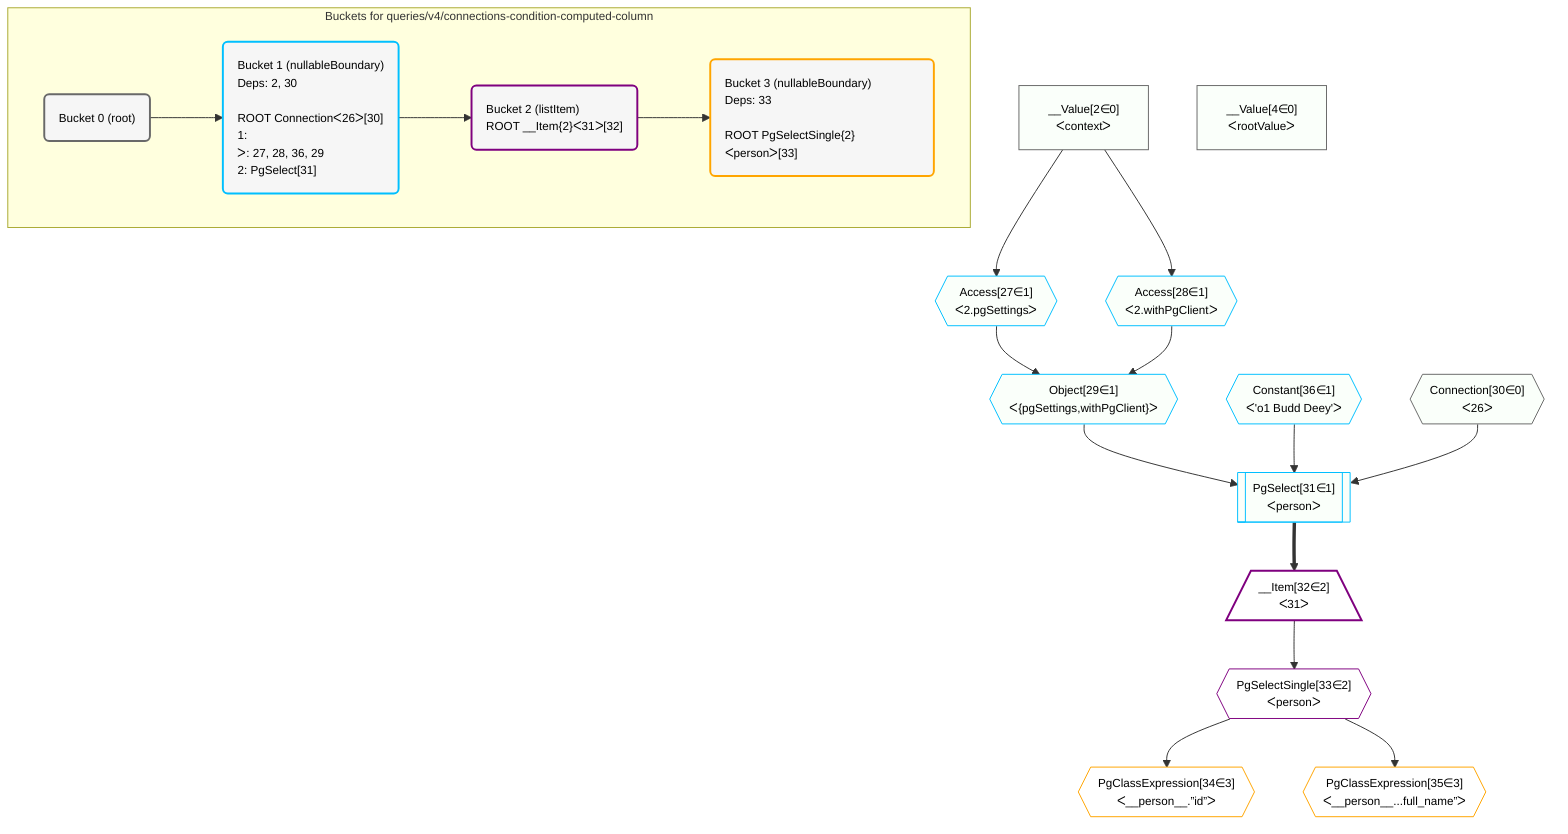 %%{init: {'themeVariables': { 'fontSize': '12px'}}}%%
graph TD
    classDef path fill:#eee,stroke:#000,color:#000
    classDef plan fill:#fff,stroke-width:1px,color:#000
    classDef itemplan fill:#fff,stroke-width:2px,color:#000
    classDef unbatchedplan fill:#dff,stroke-width:1px,color:#000
    classDef sideeffectplan fill:#fcc,stroke-width:2px,color:#000
    classDef bucket fill:#f6f6f6,color:#000,stroke-width:2px,text-align:left


    %% plan dependencies
    __Value2["__Value[2∈0]<br />ᐸcontextᐳ"]:::plan
    __Value4["__Value[4∈0]<br />ᐸrootValueᐳ"]:::plan
    Connection30{{"Connection[30∈0]<br />ᐸ26ᐳ"}}:::plan
    PgSelect31[["PgSelect[31∈1]<br />ᐸpersonᐳ"]]:::plan
    Object29{{"Object[29∈1]<br />ᐸ{pgSettings,withPgClient}ᐳ"}}:::plan
    Constant36{{"Constant[36∈1]<br />ᐸ'o1 Budd Deey'ᐳ"}}:::plan
    Object29 & Constant36 & Connection30 --> PgSelect31
    Access27{{"Access[27∈1]<br />ᐸ2.pgSettingsᐳ"}}:::plan
    Access28{{"Access[28∈1]<br />ᐸ2.withPgClientᐳ"}}:::plan
    Access27 & Access28 --> Object29
    __Value2 --> Access27
    __Value2 --> Access28
    __Item32[/"__Item[32∈2]<br />ᐸ31ᐳ"\]:::itemplan
    PgSelect31 ==> __Item32
    PgSelectSingle33{{"PgSelectSingle[33∈2]<br />ᐸpersonᐳ"}}:::plan
    __Item32 --> PgSelectSingle33
    PgClassExpression34{{"PgClassExpression[34∈3]<br />ᐸ__person__.”id”ᐳ"}}:::plan
    PgSelectSingle33 --> PgClassExpression34
    PgClassExpression35{{"PgClassExpression[35∈3]<br />ᐸ__person__...full_name”ᐳ"}}:::plan
    PgSelectSingle33 --> PgClassExpression35

    %% define steps

    subgraph "Buckets for queries/v4/connections-condition-computed-column"
    Bucket0("Bucket 0 (root)"):::bucket
    classDef bucket0 stroke:#696969
    class Bucket0,__Value2,__Value4,Connection30 bucket0
    Bucket1("Bucket 1 (nullableBoundary)<br />Deps: 2, 30<br /><br />ROOT Connectionᐸ26ᐳ[30]<br />1: <br />ᐳ: 27, 28, 36, 29<br />2: PgSelect[31]"):::bucket
    classDef bucket1 stroke:#00bfff
    class Bucket1,Access27,Access28,Object29,PgSelect31,Constant36 bucket1
    Bucket2("Bucket 2 (listItem)<br />ROOT __Item{2}ᐸ31ᐳ[32]"):::bucket
    classDef bucket2 stroke:#7f007f
    class Bucket2,__Item32,PgSelectSingle33 bucket2
    Bucket3("Bucket 3 (nullableBoundary)<br />Deps: 33<br /><br />ROOT PgSelectSingle{2}ᐸpersonᐳ[33]"):::bucket
    classDef bucket3 stroke:#ffa500
    class Bucket3,PgClassExpression34,PgClassExpression35 bucket3
    Bucket0 --> Bucket1
    Bucket1 --> Bucket2
    Bucket2 --> Bucket3
    classDef unary fill:#fafffa,borderWidth:8px
    class __Value2,__Value4,Connection30,PgSelect31,Object29,Access27,Access28,Constant36 unary
    end